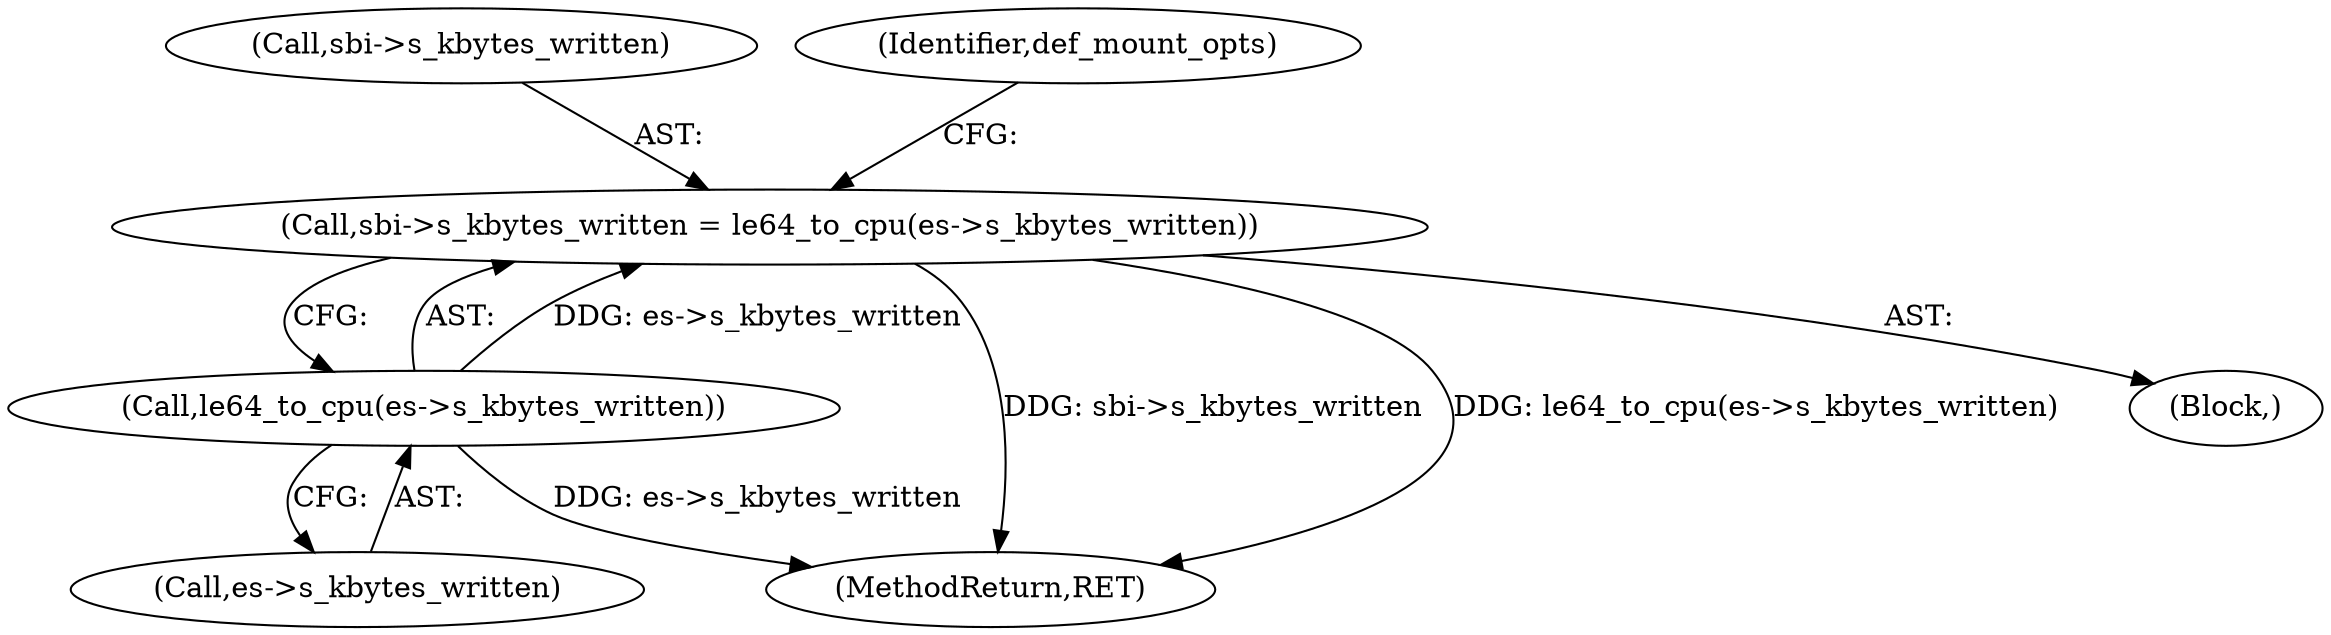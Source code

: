 digraph "0_linux_0449641130f5652b344ef6fa39fa019d7e94660a@pointer" {
"1000348" [label="(Call,sbi->s_kbytes_written = le64_to_cpu(es->s_kbytes_written))"];
"1000352" [label="(Call,le64_to_cpu(es->s_kbytes_written))"];
"1002227" [label="(MethodReturn,RET)"];
"1000352" [label="(Call,le64_to_cpu(es->s_kbytes_written))"];
"1000348" [label="(Call,sbi->s_kbytes_written = le64_to_cpu(es->s_kbytes_written))"];
"1000349" [label="(Call,sbi->s_kbytes_written)"];
"1000353" [label="(Call,es->s_kbytes_written)"];
"1000124" [label="(Block,)"];
"1000357" [label="(Identifier,def_mount_opts)"];
"1000348" -> "1000124"  [label="AST: "];
"1000348" -> "1000352"  [label="CFG: "];
"1000349" -> "1000348"  [label="AST: "];
"1000352" -> "1000348"  [label="AST: "];
"1000357" -> "1000348"  [label="CFG: "];
"1000348" -> "1002227"  [label="DDG: sbi->s_kbytes_written"];
"1000348" -> "1002227"  [label="DDG: le64_to_cpu(es->s_kbytes_written)"];
"1000352" -> "1000348"  [label="DDG: es->s_kbytes_written"];
"1000352" -> "1000353"  [label="CFG: "];
"1000353" -> "1000352"  [label="AST: "];
"1000352" -> "1002227"  [label="DDG: es->s_kbytes_written"];
}
